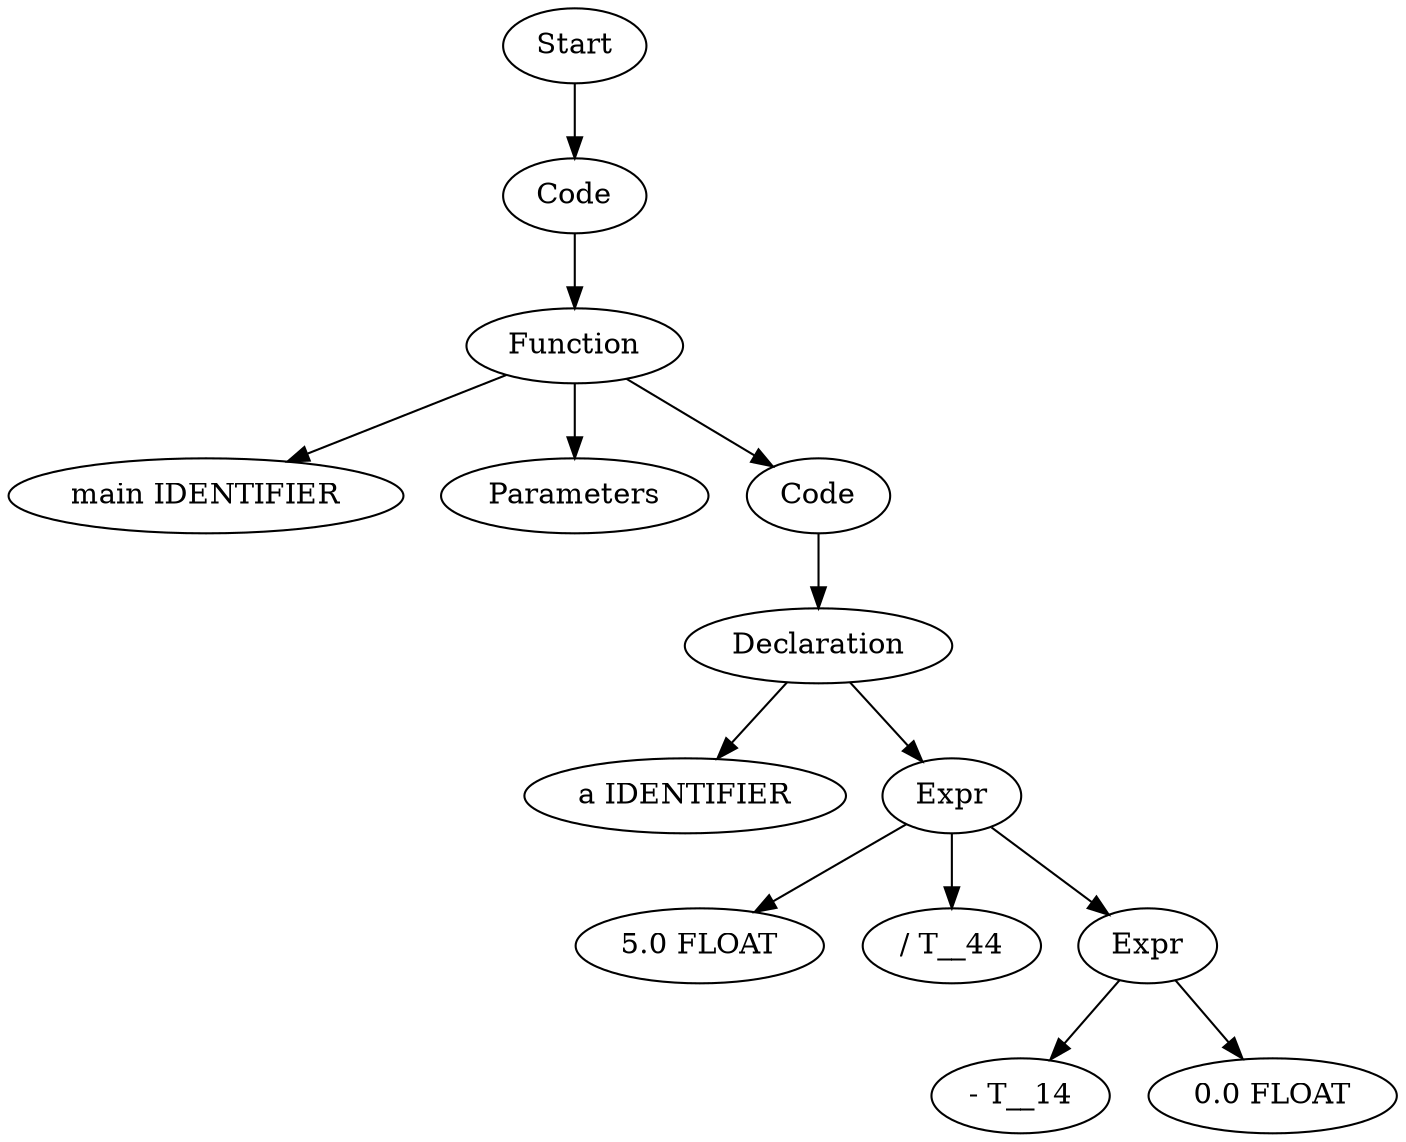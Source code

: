 digraph AST {
  "130915693905040" [label="Start"];
  "130915693905040" -> "130915693904896";
  "130915693904896" [label="Code"];
  "130915693904896" -> "130915693909504";
  "130915693909504" [label="Function"];
  "130915693909504" -> "130915693908832";
  "130915693909504" -> "130915693917472";
  "130915693909504" -> "130915693904512";
  "130915693908832" [label="main IDENTIFIER"];
  "130915693917472" [label="Parameters"];
  "130915693904512" [label="Code"];
  "130915693904512" -> "130915693909984";
  "130915693909984" [label="Declaration"];
  "130915693909984" -> "130915694056144";
  "130915693909984" -> "130915694060464";
  "130915694056144" [label="a IDENTIFIER"];
  "130915694060464" [label="Expr"];
  "130915694060464" -> "130915694061568";
  "130915694060464" -> "130915694061808";
  "130915694060464" -> "130915694059504";
  "130915694061568" [label="5.0 FLOAT"];
  "130915694061808" [label="/ T__44"];
  "130915694059504" [label="Expr"];
  "130915694059504" -> "130915694059600";
  "130915694059504" -> "130915694060416";
  "130915694059600" [label="- T__14"];
  "130915694060416" [label="0.0 FLOAT"];
}
